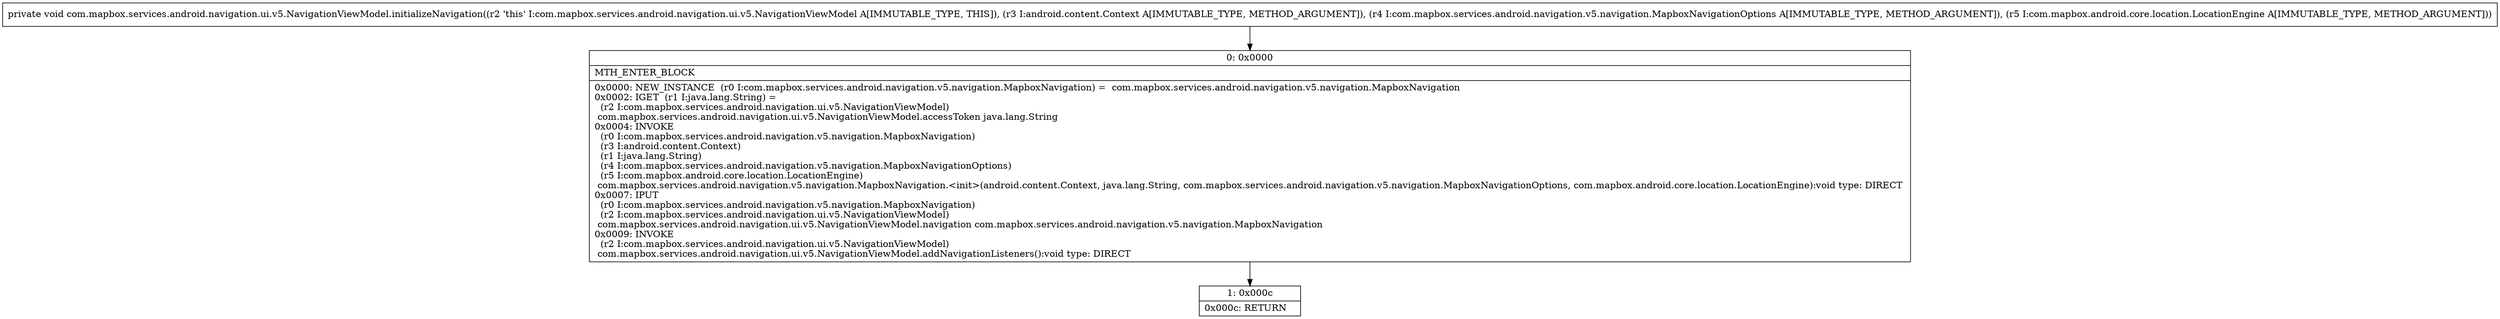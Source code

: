 digraph "CFG forcom.mapbox.services.android.navigation.ui.v5.NavigationViewModel.initializeNavigation(Landroid\/content\/Context;Lcom\/mapbox\/services\/android\/navigation\/v5\/navigation\/MapboxNavigationOptions;Lcom\/mapbox\/android\/core\/location\/LocationEngine;)V" {
Node_0 [shape=record,label="{0\:\ 0x0000|MTH_ENTER_BLOCK\l|0x0000: NEW_INSTANCE  (r0 I:com.mapbox.services.android.navigation.v5.navigation.MapboxNavigation) =  com.mapbox.services.android.navigation.v5.navigation.MapboxNavigation \l0x0002: IGET  (r1 I:java.lang.String) = \l  (r2 I:com.mapbox.services.android.navigation.ui.v5.NavigationViewModel)\l com.mapbox.services.android.navigation.ui.v5.NavigationViewModel.accessToken java.lang.String \l0x0004: INVOKE  \l  (r0 I:com.mapbox.services.android.navigation.v5.navigation.MapboxNavigation)\l  (r3 I:android.content.Context)\l  (r1 I:java.lang.String)\l  (r4 I:com.mapbox.services.android.navigation.v5.navigation.MapboxNavigationOptions)\l  (r5 I:com.mapbox.android.core.location.LocationEngine)\l com.mapbox.services.android.navigation.v5.navigation.MapboxNavigation.\<init\>(android.content.Context, java.lang.String, com.mapbox.services.android.navigation.v5.navigation.MapboxNavigationOptions, com.mapbox.android.core.location.LocationEngine):void type: DIRECT \l0x0007: IPUT  \l  (r0 I:com.mapbox.services.android.navigation.v5.navigation.MapboxNavigation)\l  (r2 I:com.mapbox.services.android.navigation.ui.v5.NavigationViewModel)\l com.mapbox.services.android.navigation.ui.v5.NavigationViewModel.navigation com.mapbox.services.android.navigation.v5.navigation.MapboxNavigation \l0x0009: INVOKE  \l  (r2 I:com.mapbox.services.android.navigation.ui.v5.NavigationViewModel)\l com.mapbox.services.android.navigation.ui.v5.NavigationViewModel.addNavigationListeners():void type: DIRECT \l}"];
Node_1 [shape=record,label="{1\:\ 0x000c|0x000c: RETURN   \l}"];
MethodNode[shape=record,label="{private void com.mapbox.services.android.navigation.ui.v5.NavigationViewModel.initializeNavigation((r2 'this' I:com.mapbox.services.android.navigation.ui.v5.NavigationViewModel A[IMMUTABLE_TYPE, THIS]), (r3 I:android.content.Context A[IMMUTABLE_TYPE, METHOD_ARGUMENT]), (r4 I:com.mapbox.services.android.navigation.v5.navigation.MapboxNavigationOptions A[IMMUTABLE_TYPE, METHOD_ARGUMENT]), (r5 I:com.mapbox.android.core.location.LocationEngine A[IMMUTABLE_TYPE, METHOD_ARGUMENT])) }"];
MethodNode -> Node_0;
Node_0 -> Node_1;
}

